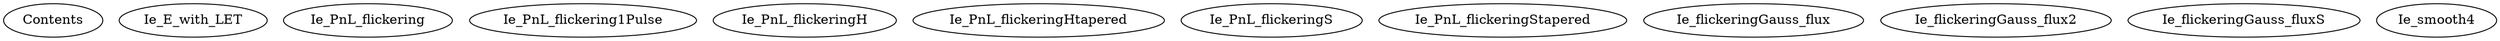 /* Created by mdot for Matlab */
digraph m2html {

  Contents [URL="Contents.html"];
  Ie_E_with_LET [URL="Ie_E_with_LET.html"];
  Ie_PnL_flickering [URL="Ie_PnL_flickering.html"];
  Ie_PnL_flickering1Pulse [URL="Ie_PnL_flickering1Pulse.html"];
  Ie_PnL_flickeringH [URL="Ie_PnL_flickeringH.html"];
  Ie_PnL_flickeringHtapered [URL="Ie_PnL_flickeringHtapered.html"];
  Ie_PnL_flickeringS [URL="Ie_PnL_flickeringS.html"];
  Ie_PnL_flickeringStapered [URL="Ie_PnL_flickeringStapered.html"];
  Ie_flickeringGauss_flux [URL="Ie_flickeringGauss_flux.html"];
  Ie_flickeringGauss_flux2 [URL="Ie_flickeringGauss_flux2.html"];
  Ie_flickeringGauss_fluxS [URL="Ie_flickeringGauss_fluxS.html"];
  Ie_smooth4 [URL="Ie_smooth4.html"];
}